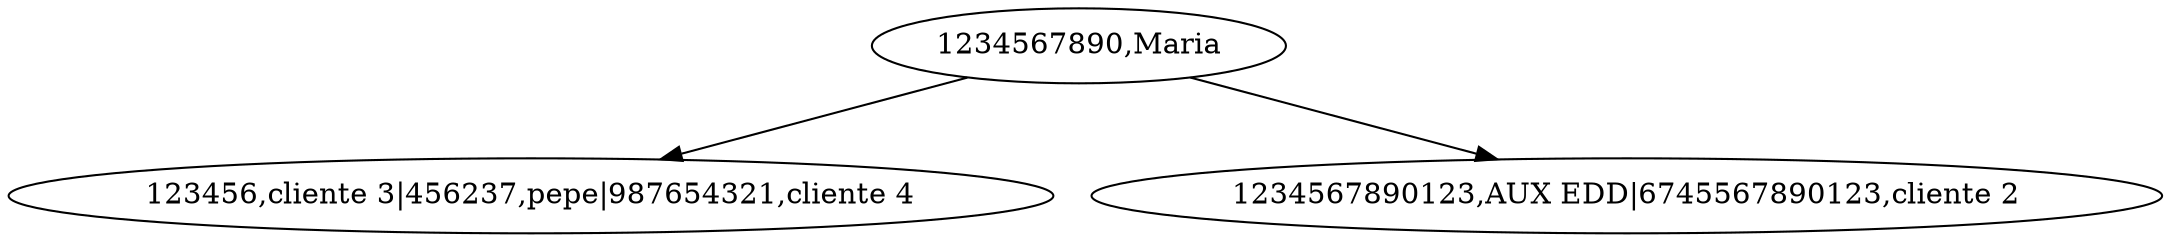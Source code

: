 digraph G {node8 [label="1234567890,Maria"];node8 -> node9;node9 [label="123456,cliente 3|456237,pepe|987654321,cliente 4"];node8 -> node10;node10 [label="1234567890123,AUX EDD|6745567890123,cliente 2"];}